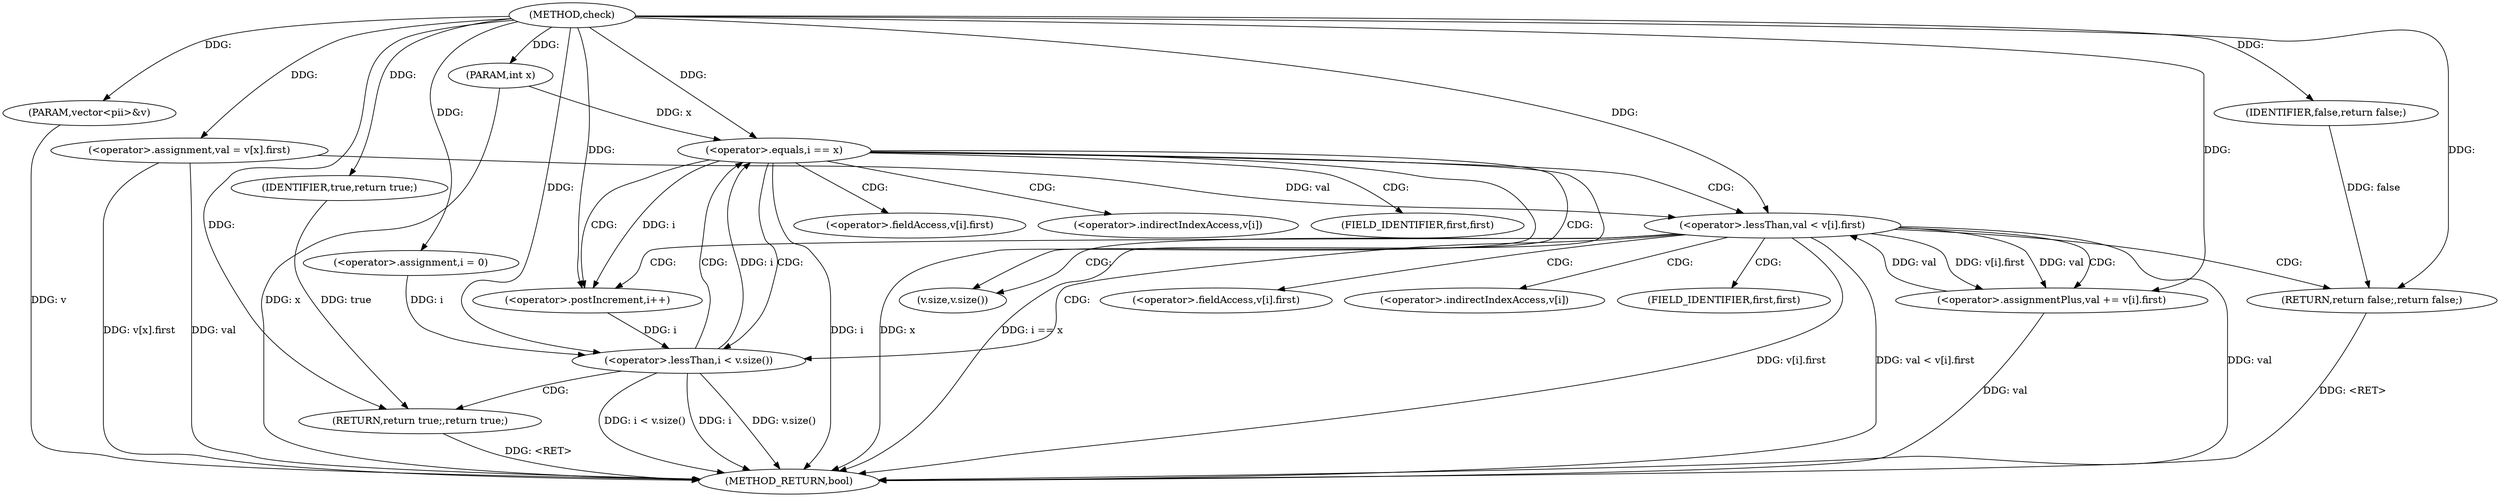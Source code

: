 digraph "check" {  
"1000102" [label = "(METHOD,check)" ]
"1000149" [label = "(METHOD_RETURN,bool)" ]
"1000103" [label = "(PARAM,vector<pii>&v)" ]
"1000104" [label = "(PARAM,int x)" ]
"1000107" [label = "(<operator>.assignment,val = v[x].first)" ]
"1000147" [label = "(RETURN,return true;,return true;)" ]
"1000116" [label = "(<operator>.assignment,i = 0)" ]
"1000119" [label = "(<operator>.lessThan,i < v.size())" ]
"1000122" [label = "(<operator>.postIncrement,i++)" ]
"1000148" [label = "(IDENTIFIER,true,return true;)" ]
"1000140" [label = "(<operator>.assignmentPlus,val += v[i].first)" ]
"1000126" [label = "(<operator>.equals,i == x)" ]
"1000131" [label = "(<operator>.lessThan,val < v[i].first)" ]
"1000138" [label = "(RETURN,return false;,return false;)" ]
"1000139" [label = "(IDENTIFIER,false,return false;)" ]
"1000121" [label = "(v.size,v.size())" ]
"1000142" [label = "(<operator>.fieldAccess,v[i].first)" ]
"1000133" [label = "(<operator>.fieldAccess,v[i].first)" ]
"1000143" [label = "(<operator>.indirectIndexAccess,v[i])" ]
"1000146" [label = "(FIELD_IDENTIFIER,first,first)" ]
"1000134" [label = "(<operator>.indirectIndexAccess,v[i])" ]
"1000137" [label = "(FIELD_IDENTIFIER,first,first)" ]
  "1000147" -> "1000149"  [ label = "DDG: <RET>"] 
  "1000103" -> "1000149"  [ label = "DDG: v"] 
  "1000104" -> "1000149"  [ label = "DDG: x"] 
  "1000107" -> "1000149"  [ label = "DDG: val"] 
  "1000107" -> "1000149"  [ label = "DDG: v[x].first"] 
  "1000119" -> "1000149"  [ label = "DDG: i"] 
  "1000119" -> "1000149"  [ label = "DDG: v.size()"] 
  "1000119" -> "1000149"  [ label = "DDG: i < v.size()"] 
  "1000126" -> "1000149"  [ label = "DDG: i"] 
  "1000126" -> "1000149"  [ label = "DDG: x"] 
  "1000126" -> "1000149"  [ label = "DDG: i == x"] 
  "1000131" -> "1000149"  [ label = "DDG: val"] 
  "1000131" -> "1000149"  [ label = "DDG: v[i].first"] 
  "1000131" -> "1000149"  [ label = "DDG: val < v[i].first"] 
  "1000140" -> "1000149"  [ label = "DDG: val"] 
  "1000138" -> "1000149"  [ label = "DDG: <RET>"] 
  "1000102" -> "1000103"  [ label = "DDG: "] 
  "1000102" -> "1000104"  [ label = "DDG: "] 
  "1000148" -> "1000147"  [ label = "DDG: true"] 
  "1000102" -> "1000147"  [ label = "DDG: "] 
  "1000102" -> "1000107"  [ label = "DDG: "] 
  "1000102" -> "1000116"  [ label = "DDG: "] 
  "1000102" -> "1000148"  [ label = "DDG: "] 
  "1000116" -> "1000119"  [ label = "DDG: i"] 
  "1000122" -> "1000119"  [ label = "DDG: i"] 
  "1000102" -> "1000119"  [ label = "DDG: "] 
  "1000126" -> "1000122"  [ label = "DDG: i"] 
  "1000102" -> "1000122"  [ label = "DDG: "] 
  "1000131" -> "1000140"  [ label = "DDG: v[i].first"] 
  "1000139" -> "1000138"  [ label = "DDG: false"] 
  "1000102" -> "1000138"  [ label = "DDG: "] 
  "1000131" -> "1000140"  [ label = "DDG: val"] 
  "1000102" -> "1000140"  [ label = "DDG: "] 
  "1000119" -> "1000126"  [ label = "DDG: i"] 
  "1000102" -> "1000126"  [ label = "DDG: "] 
  "1000104" -> "1000126"  [ label = "DDG: x"] 
  "1000107" -> "1000131"  [ label = "DDG: val"] 
  "1000140" -> "1000131"  [ label = "DDG: val"] 
  "1000102" -> "1000131"  [ label = "DDG: "] 
  "1000102" -> "1000139"  [ label = "DDG: "] 
  "1000119" -> "1000126"  [ label = "CDG: "] 
  "1000119" -> "1000147"  [ label = "CDG: "] 
  "1000126" -> "1000121"  [ label = "CDG: "] 
  "1000126" -> "1000131"  [ label = "CDG: "] 
  "1000126" -> "1000137"  [ label = "CDG: "] 
  "1000126" -> "1000119"  [ label = "CDG: "] 
  "1000126" -> "1000133"  [ label = "CDG: "] 
  "1000126" -> "1000134"  [ label = "CDG: "] 
  "1000126" -> "1000122"  [ label = "CDG: "] 
  "1000131" -> "1000121"  [ label = "CDG: "] 
  "1000131" -> "1000143"  [ label = "CDG: "] 
  "1000131" -> "1000142"  [ label = "CDG: "] 
  "1000131" -> "1000119"  [ label = "CDG: "] 
  "1000131" -> "1000146"  [ label = "CDG: "] 
  "1000131" -> "1000140"  [ label = "CDG: "] 
  "1000131" -> "1000138"  [ label = "CDG: "] 
  "1000131" -> "1000122"  [ label = "CDG: "] 
}
